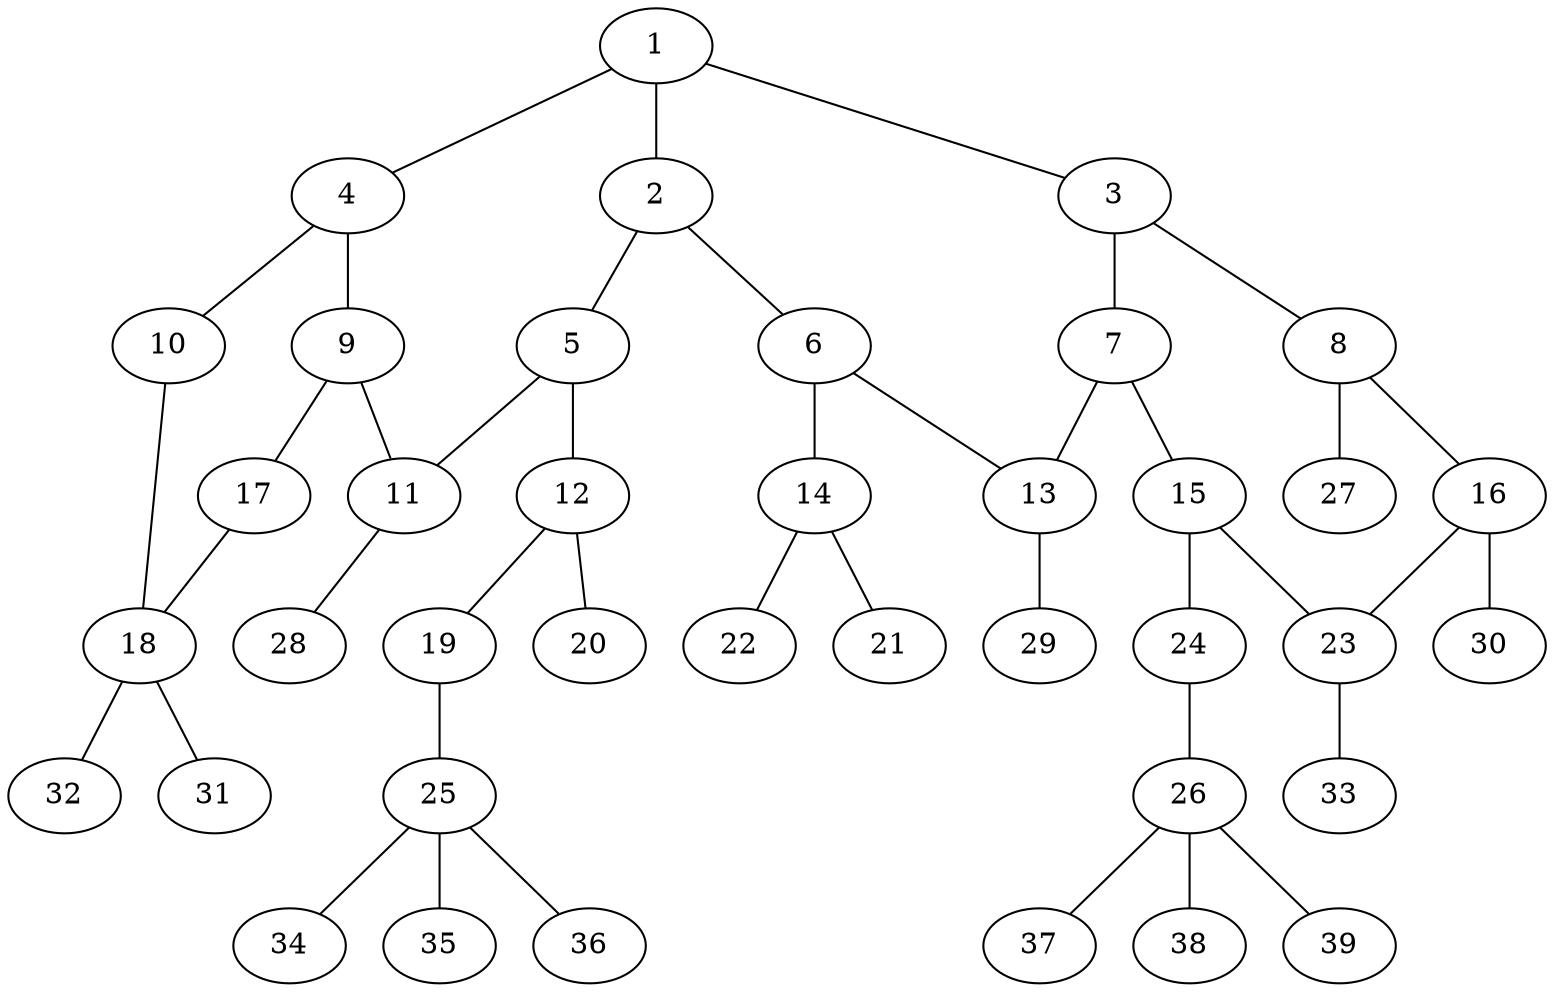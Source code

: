 graph molecule_1945 {
	1	 [chem=C];
	2	 [chem=C];
	1 -- 2	 [valence=2];
	3	 [chem=C];
	1 -- 3	 [valence=1];
	4	 [chem=C];
	1 -- 4	 [valence=1];
	5	 [chem=C];
	2 -- 5	 [valence=1];
	6	 [chem=C];
	2 -- 6	 [valence=1];
	7	 [chem=C];
	3 -- 7	 [valence=2];
	8	 [chem=C];
	3 -- 8	 [valence=1];
	9	 [chem=C];
	4 -- 9	 [valence=2];
	10	 [chem=O];
	4 -- 10	 [valence=1];
	11	 [chem=C];
	5 -- 11	 [valence=2];
	12	 [chem=C];
	5 -- 12	 [valence=1];
	13	 [chem=C];
	6 -- 13	 [valence=2];
	14	 [chem=N];
	6 -- 14	 [valence=1];
	7 -- 13	 [valence=1];
	15	 [chem=C];
	7 -- 15	 [valence=1];
	16	 [chem=C];
	8 -- 16	 [valence=2];
	27	 [chem=H];
	8 -- 27	 [valence=1];
	9 -- 11	 [valence=1];
	17	 [chem=O];
	9 -- 17	 [valence=1];
	18	 [chem=C];
	10 -- 18	 [valence=1];
	28	 [chem=H];
	11 -- 28	 [valence=1];
	19	 [chem=O];
	12 -- 19	 [valence=1];
	20	 [chem=O];
	12 -- 20	 [valence=2];
	29	 [chem=H];
	13 -- 29	 [valence=1];
	21	 [chem=O];
	14 -- 21	 [valence=2];
	22	 [chem=O];
	14 -- 22	 [valence=1];
	23	 [chem=C];
	15 -- 23	 [valence=2];
	24	 [chem=O];
	15 -- 24	 [valence=1];
	16 -- 23	 [valence=1];
	30	 [chem=H];
	16 -- 30	 [valence=1];
	17 -- 18	 [valence=1];
	31	 [chem=H];
	18 -- 31	 [valence=1];
	32	 [chem=H];
	18 -- 32	 [valence=1];
	25	 [chem=C];
	19 -- 25	 [valence=1];
	33	 [chem=H];
	23 -- 33	 [valence=1];
	26	 [chem=C];
	24 -- 26	 [valence=1];
	34	 [chem=H];
	25 -- 34	 [valence=1];
	35	 [chem=H];
	25 -- 35	 [valence=1];
	36	 [chem=H];
	25 -- 36	 [valence=1];
	37	 [chem=H];
	26 -- 37	 [valence=1];
	38	 [chem=H];
	26 -- 38	 [valence=1];
	39	 [chem=H];
	26 -- 39	 [valence=1];
}
